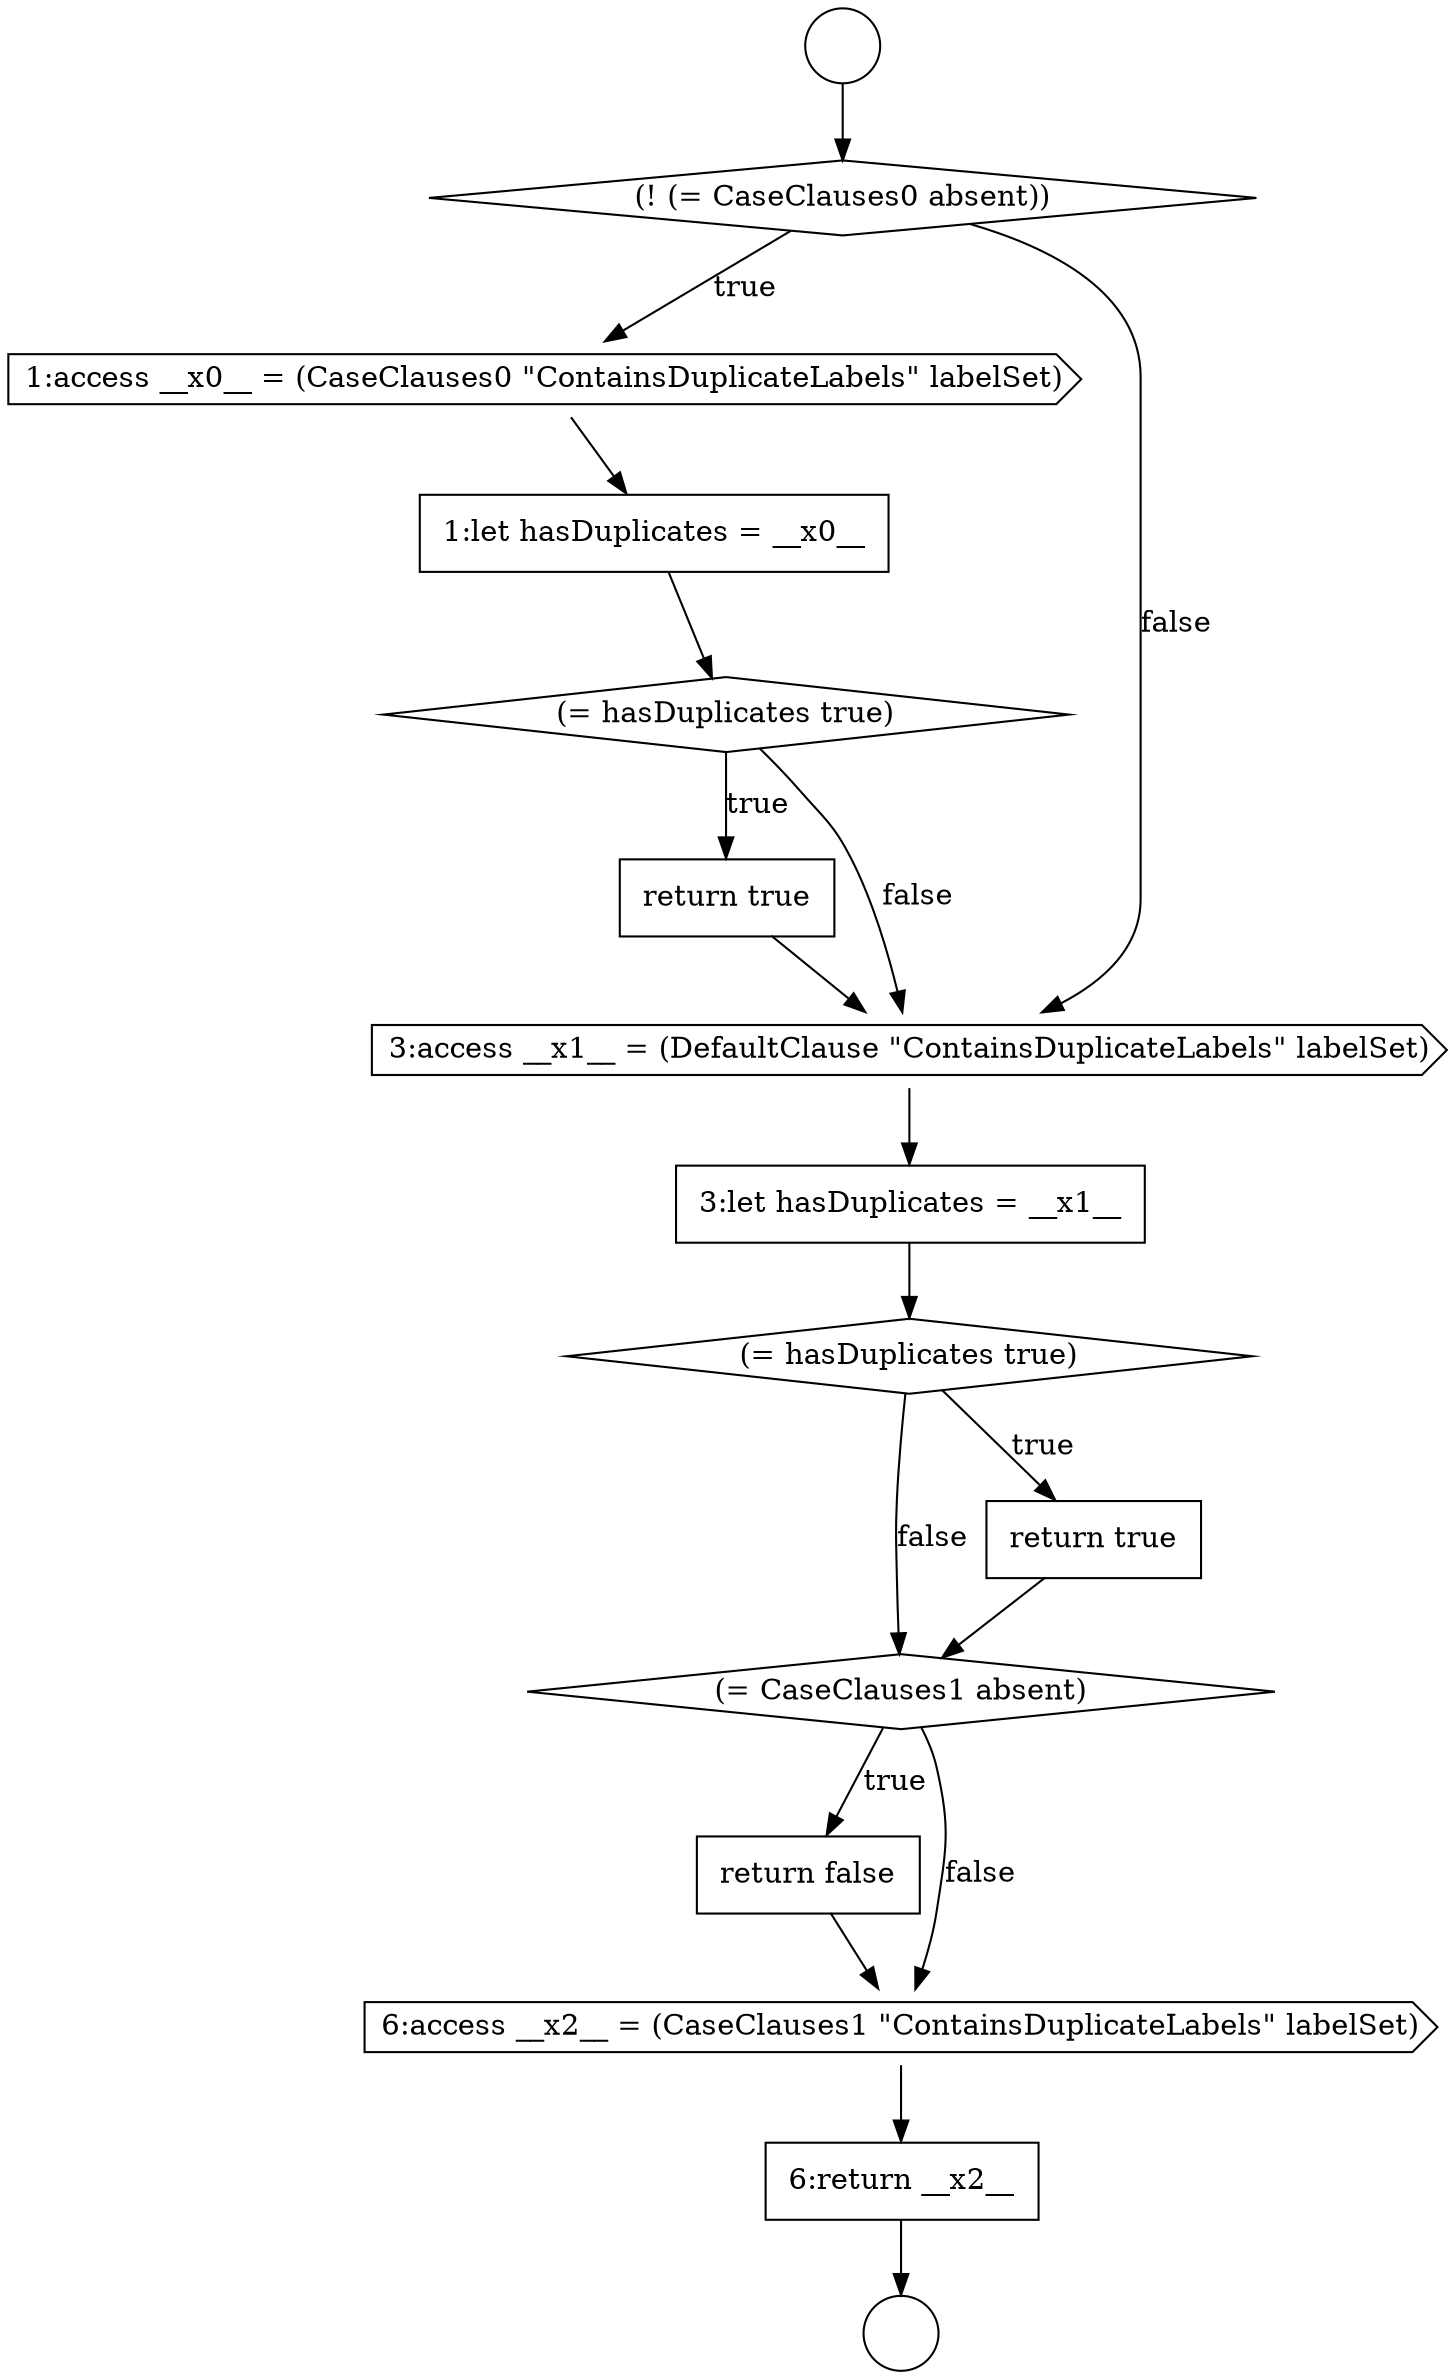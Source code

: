 digraph {
  node7241 [shape=none, margin=0, label=<<font color="black">
    <table border="0" cellborder="1" cellspacing="0" cellpadding="10">
      <tr><td align="left">return true</td></tr>
    </table>
  </font>> color="black" fillcolor="white" style=filled]
  node7236 [shape=circle label=" " color="black" fillcolor="white" style=filled]
  node7244 [shape=diamond, label=<<font color="black">(= hasDuplicates true)</font>> color="black" fillcolor="white" style=filled]
  node7237 [shape=diamond, label=<<font color="black">(! (= CaseClauses0 absent))</font>> color="black" fillcolor="white" style=filled]
  node7249 [shape=none, margin=0, label=<<font color="black">
    <table border="0" cellborder="1" cellspacing="0" cellpadding="10">
      <tr><td align="left">6:return __x2__</td></tr>
    </table>
  </font>> color="black" fillcolor="white" style=filled]
  node7238 [shape=cds, label=<<font color="black">1:access __x0__ = (CaseClauses0 &quot;ContainsDuplicateLabels&quot; labelSet)</font>> color="black" fillcolor="white" style=filled]
  node7243 [shape=none, margin=0, label=<<font color="black">
    <table border="0" cellborder="1" cellspacing="0" cellpadding="10">
      <tr><td align="left">3:let hasDuplicates = __x1__</td></tr>
    </table>
  </font>> color="black" fillcolor="white" style=filled]
  node7239 [shape=none, margin=0, label=<<font color="black">
    <table border="0" cellborder="1" cellspacing="0" cellpadding="10">
      <tr><td align="left">1:let hasDuplicates = __x0__</td></tr>
    </table>
  </font>> color="black" fillcolor="white" style=filled]
  node7246 [shape=diamond, label=<<font color="black">(= CaseClauses1 absent)</font>> color="black" fillcolor="white" style=filled]
  node7235 [shape=circle label=" " color="black" fillcolor="white" style=filled]
  node7240 [shape=diamond, label=<<font color="black">(= hasDuplicates true)</font>> color="black" fillcolor="white" style=filled]
  node7245 [shape=none, margin=0, label=<<font color="black">
    <table border="0" cellborder="1" cellspacing="0" cellpadding="10">
      <tr><td align="left">return true</td></tr>
    </table>
  </font>> color="black" fillcolor="white" style=filled]
  node7247 [shape=none, margin=0, label=<<font color="black">
    <table border="0" cellborder="1" cellspacing="0" cellpadding="10">
      <tr><td align="left">return false</td></tr>
    </table>
  </font>> color="black" fillcolor="white" style=filled]
  node7242 [shape=cds, label=<<font color="black">3:access __x1__ = (DefaultClause &quot;ContainsDuplicateLabels&quot; labelSet)</font>> color="black" fillcolor="white" style=filled]
  node7248 [shape=cds, label=<<font color="black">6:access __x2__ = (CaseClauses1 &quot;ContainsDuplicateLabels&quot; labelSet)</font>> color="black" fillcolor="white" style=filled]
  node7244 -> node7245 [label=<<font color="black">true</font>> color="black"]
  node7244 -> node7246 [label=<<font color="black">false</font>> color="black"]
  node7245 -> node7246 [ color="black"]
  node7237 -> node7238 [label=<<font color="black">true</font>> color="black"]
  node7237 -> node7242 [label=<<font color="black">false</font>> color="black"]
  node7235 -> node7237 [ color="black"]
  node7239 -> node7240 [ color="black"]
  node7240 -> node7241 [label=<<font color="black">true</font>> color="black"]
  node7240 -> node7242 [label=<<font color="black">false</font>> color="black"]
  node7247 -> node7248 [ color="black"]
  node7241 -> node7242 [ color="black"]
  node7238 -> node7239 [ color="black"]
  node7246 -> node7247 [label=<<font color="black">true</font>> color="black"]
  node7246 -> node7248 [label=<<font color="black">false</font>> color="black"]
  node7249 -> node7236 [ color="black"]
  node7248 -> node7249 [ color="black"]
  node7242 -> node7243 [ color="black"]
  node7243 -> node7244 [ color="black"]
}
